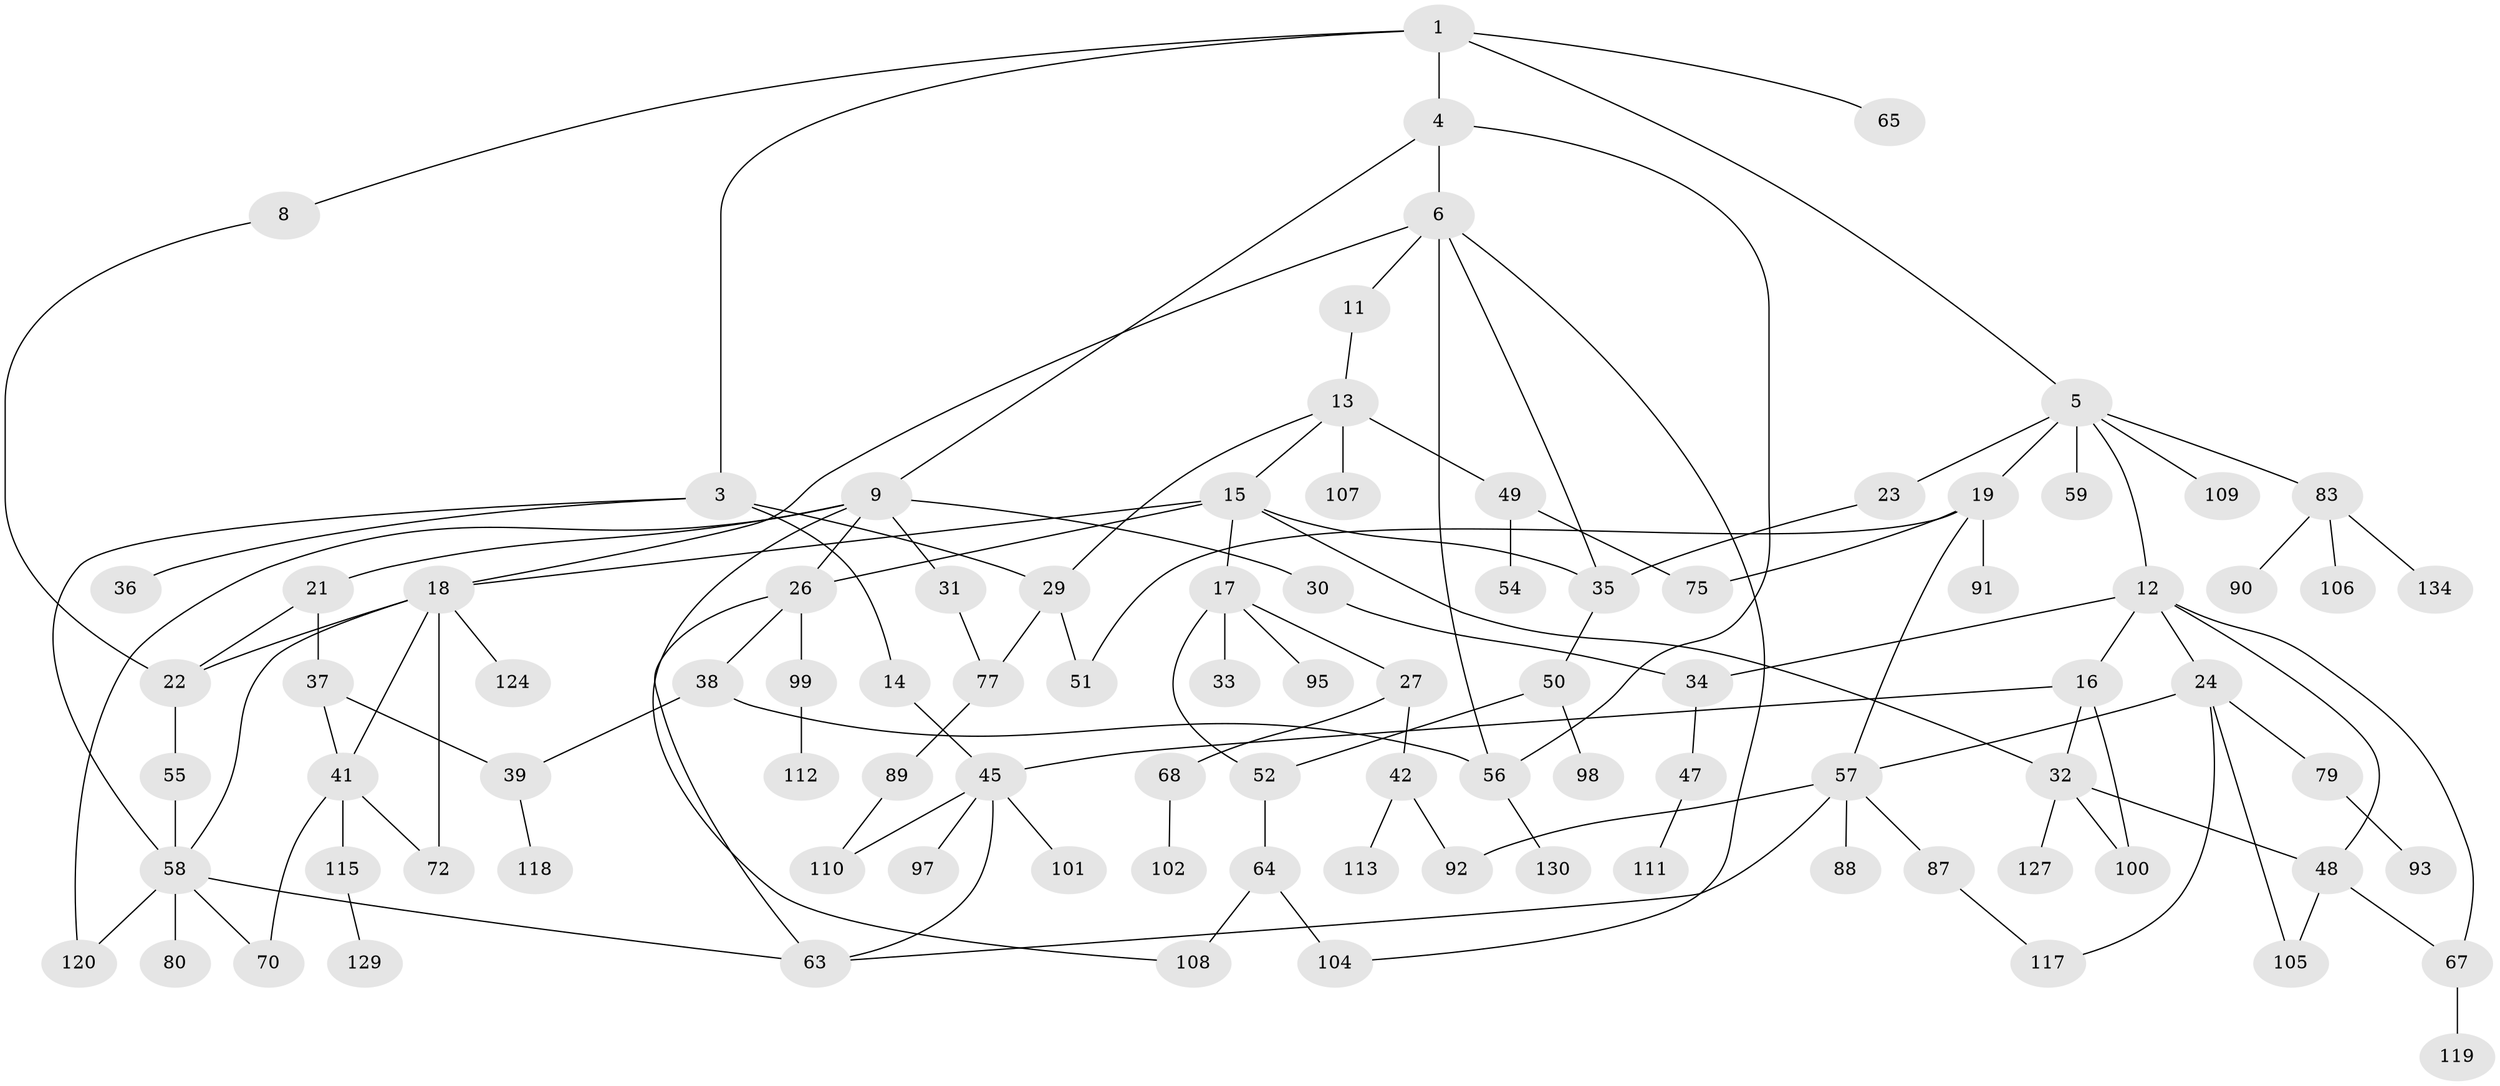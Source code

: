 // Generated by graph-tools (version 1.1) at 2025/23/03/03/25 07:23:32]
// undirected, 94 vertices, 129 edges
graph export_dot {
graph [start="1"]
  node [color=gray90,style=filled];
  1 [super="+2"];
  3;
  4;
  5 [super="+10"];
  6 [super="+7"];
  8;
  9 [super="+114"];
  11;
  12 [super="+123"];
  13;
  14 [super="+96"];
  15 [super="+122"];
  16 [super="+20"];
  17 [super="+71"];
  18 [super="+25"];
  19 [super="+73"];
  21;
  22;
  23 [super="+44"];
  24 [super="+131"];
  26 [super="+28"];
  27 [super="+40"];
  29 [super="+62"];
  30;
  31;
  32 [super="+46"];
  33 [super="+43"];
  34;
  35 [super="+125"];
  36;
  37 [super="+69"];
  38;
  39 [super="+78"];
  41 [super="+135"];
  42 [super="+121"];
  45 [super="+74"];
  47;
  48 [super="+82"];
  49 [super="+60"];
  50;
  51;
  52 [super="+53"];
  54;
  55;
  56 [super="+81"];
  57 [super="+66"];
  58 [super="+61"];
  59 [super="+85"];
  63 [super="+76"];
  64;
  65;
  67 [super="+84"];
  68 [super="+94"];
  70 [super="+133"];
  72;
  75;
  77 [super="+86"];
  79 [super="+128"];
  80;
  83;
  87;
  88;
  89;
  90;
  91;
  92;
  93;
  95 [super="+103"];
  97;
  98;
  99;
  100 [super="+126"];
  101 [super="+132"];
  102;
  104;
  105;
  106 [super="+136"];
  107;
  108;
  109;
  110;
  111 [super="+116"];
  112;
  113;
  115;
  117;
  118;
  119;
  120;
  124;
  127;
  129;
  130;
  134;
  1 -- 3;
  1 -- 5;
  1 -- 8;
  1 -- 65;
  1 -- 4;
  3 -- 14;
  3 -- 36;
  3 -- 58;
  3 -- 29;
  4 -- 6;
  4 -- 9;
  4 -- 56;
  5 -- 83;
  5 -- 19;
  5 -- 23;
  5 -- 59;
  5 -- 12;
  5 -- 109;
  6 -- 35;
  6 -- 56;
  6 -- 11;
  6 -- 104;
  6 -- 18;
  8 -- 22;
  9 -- 21;
  9 -- 30;
  9 -- 31;
  9 -- 26;
  9 -- 120;
  9 -- 108;
  11 -- 13;
  12 -- 16;
  12 -- 24;
  12 -- 48;
  12 -- 67;
  12 -- 34;
  13 -- 15;
  13 -- 29;
  13 -- 49;
  13 -- 107;
  14 -- 45;
  15 -- 17;
  15 -- 18;
  15 -- 26;
  15 -- 32;
  15 -- 35;
  16 -- 45;
  16 -- 32;
  16 -- 100;
  17 -- 27;
  17 -- 33;
  17 -- 52;
  17 -- 95;
  18 -- 124;
  18 -- 22;
  18 -- 58;
  18 -- 72;
  18 -- 41;
  19 -- 57;
  19 -- 75;
  19 -- 51;
  19 -- 91;
  21 -- 22;
  21 -- 37;
  22 -- 55;
  23 -- 35;
  24 -- 79;
  24 -- 105;
  24 -- 57;
  24 -- 117;
  26 -- 38;
  26 -- 99;
  26 -- 63;
  27 -- 42;
  27 -- 68;
  29 -- 51;
  29 -- 77;
  30 -- 34;
  31 -- 77;
  32 -- 100;
  32 -- 127;
  32 -- 48;
  34 -- 47;
  35 -- 50;
  37 -- 41;
  37 -- 39;
  38 -- 39;
  38 -- 56;
  39 -- 118;
  41 -- 72;
  41 -- 115;
  41 -- 70;
  42 -- 113;
  42 -- 92;
  45 -- 101;
  45 -- 63;
  45 -- 97;
  45 -- 110;
  47 -- 111;
  48 -- 105;
  48 -- 67;
  49 -- 54;
  49 -- 75;
  50 -- 52;
  50 -- 98;
  52 -- 64;
  55 -- 58;
  56 -- 130;
  57 -- 88;
  57 -- 92;
  57 -- 87;
  57 -- 63;
  58 -- 80;
  58 -- 120;
  58 -- 70;
  58 -- 63;
  64 -- 108;
  64 -- 104;
  67 -- 119;
  68 -- 102;
  77 -- 89;
  79 -- 93;
  83 -- 90;
  83 -- 106;
  83 -- 134;
  87 -- 117;
  89 -- 110;
  99 -- 112;
  115 -- 129;
}
